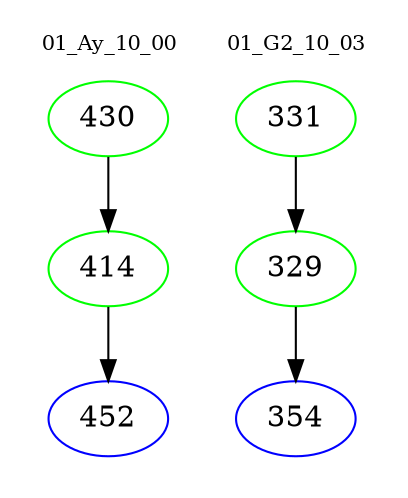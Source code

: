 digraph{
subgraph cluster_0 {
color = white
label = "01_Ay_10_00";
fontsize=10;
T0_430 [label="430", color="green"]
T0_430 -> T0_414 [color="black"]
T0_414 [label="414", color="green"]
T0_414 -> T0_452 [color="black"]
T0_452 [label="452", color="blue"]
}
subgraph cluster_1 {
color = white
label = "01_G2_10_03";
fontsize=10;
T1_331 [label="331", color="green"]
T1_331 -> T1_329 [color="black"]
T1_329 [label="329", color="green"]
T1_329 -> T1_354 [color="black"]
T1_354 [label="354", color="blue"]
}
}
